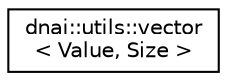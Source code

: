 digraph "Graphical Class Hierarchy"
{
  edge [fontname="Helvetica",fontsize="10",labelfontname="Helvetica",labelfontsize="10"];
  node [fontname="Helvetica",fontsize="10",shape=record];
  rankdir="LR";
  Node1 [label="dnai::utils::vector\l\< Value, Size \>",height=0.2,width=0.4,color="black", fillcolor="white", style="filled",URL="$classdnai_1_1utils_1_1vector.html"];
}
